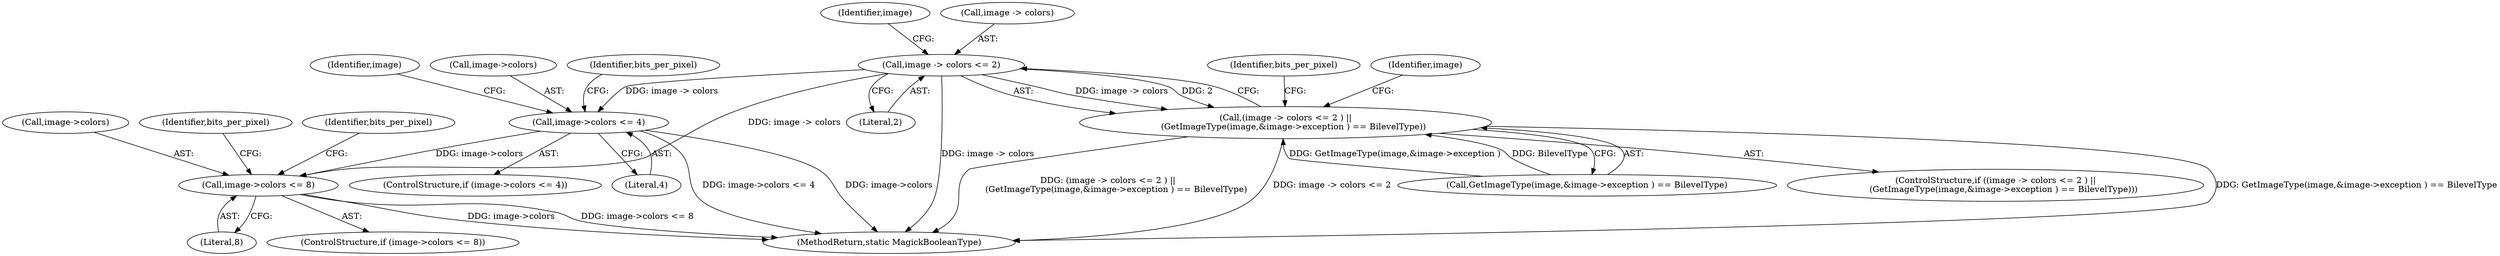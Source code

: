 digraph "0_ImageMagick_10b3823a7619ed22d42764733eb052c4159bc8c1_0@pointer" {
"1000194" [label="(Call,image -> colors <= 2)"];
"1000193" [label="(Call,(image -> colors <= 2 ) ||\n      (GetImageType(image,&image->exception ) == BilevelType))"];
"1000213" [label="(Call,image->colors <= 4)"];
"1000224" [label="(Call,image->colors <= 8)"];
"1000214" [label="(Call,image->colors)"];
"1000201" [label="(Identifier,image)"];
"1000193" [label="(Call,(image -> colors <= 2 ) ||\n      (GetImageType(image,&image->exception ) == BilevelType))"];
"1000198" [label="(Literal,2)"];
"1000213" [label="(Call,image->colors <= 4)"];
"1000224" [label="(Call,image->colors <= 8)"];
"1000192" [label="(ControlStructure,if ((image -> colors <= 2 ) ||\n      (GetImageType(image,&image->exception ) == BilevelType)))"];
"1000195" [label="(Call,image -> colors)"];
"1000231" [label="(Identifier,bits_per_pixel)"];
"1000194" [label="(Call,image -> colors <= 2)"];
"1000212" [label="(ControlStructure,if (image->colors <= 4))"];
"1000223" [label="(ControlStructure,if (image->colors <= 8))"];
"1001223" [label="(MethodReturn,static MagickBooleanType)"];
"1000228" [label="(Literal,8)"];
"1000220" [label="(Identifier,bits_per_pixel)"];
"1000199" [label="(Call,GetImageType(image,&image->exception ) == BilevelType)"];
"1000226" [label="(Identifier,image)"];
"1000209" [label="(Identifier,bits_per_pixel)"];
"1000225" [label="(Call,image->colors)"];
"1000215" [label="(Identifier,image)"];
"1000236" [label="(Identifier,bits_per_pixel)"];
"1000217" [label="(Literal,4)"];
"1000194" -> "1000193"  [label="AST: "];
"1000194" -> "1000198"  [label="CFG: "];
"1000195" -> "1000194"  [label="AST: "];
"1000198" -> "1000194"  [label="AST: "];
"1000201" -> "1000194"  [label="CFG: "];
"1000193" -> "1000194"  [label="CFG: "];
"1000194" -> "1001223"  [label="DDG: image -> colors"];
"1000194" -> "1000193"  [label="DDG: image -> colors"];
"1000194" -> "1000193"  [label="DDG: 2"];
"1000194" -> "1000213"  [label="DDG: image -> colors"];
"1000194" -> "1000224"  [label="DDG: image -> colors"];
"1000193" -> "1000192"  [label="AST: "];
"1000193" -> "1000199"  [label="CFG: "];
"1000199" -> "1000193"  [label="AST: "];
"1000209" -> "1000193"  [label="CFG: "];
"1000215" -> "1000193"  [label="CFG: "];
"1000193" -> "1001223"  [label="DDG: image -> colors <= 2"];
"1000193" -> "1001223"  [label="DDG: GetImageType(image,&image->exception ) == BilevelType"];
"1000193" -> "1001223"  [label="DDG: (image -> colors <= 2 ) ||\n      (GetImageType(image,&image->exception ) == BilevelType)"];
"1000199" -> "1000193"  [label="DDG: GetImageType(image,&image->exception )"];
"1000199" -> "1000193"  [label="DDG: BilevelType"];
"1000213" -> "1000212"  [label="AST: "];
"1000213" -> "1000217"  [label="CFG: "];
"1000214" -> "1000213"  [label="AST: "];
"1000217" -> "1000213"  [label="AST: "];
"1000220" -> "1000213"  [label="CFG: "];
"1000226" -> "1000213"  [label="CFG: "];
"1000213" -> "1001223"  [label="DDG: image->colors"];
"1000213" -> "1001223"  [label="DDG: image->colors <= 4"];
"1000213" -> "1000224"  [label="DDG: image->colors"];
"1000224" -> "1000223"  [label="AST: "];
"1000224" -> "1000228"  [label="CFG: "];
"1000225" -> "1000224"  [label="AST: "];
"1000228" -> "1000224"  [label="AST: "];
"1000231" -> "1000224"  [label="CFG: "];
"1000236" -> "1000224"  [label="CFG: "];
"1000224" -> "1001223"  [label="DDG: image->colors"];
"1000224" -> "1001223"  [label="DDG: image->colors <= 8"];
}
